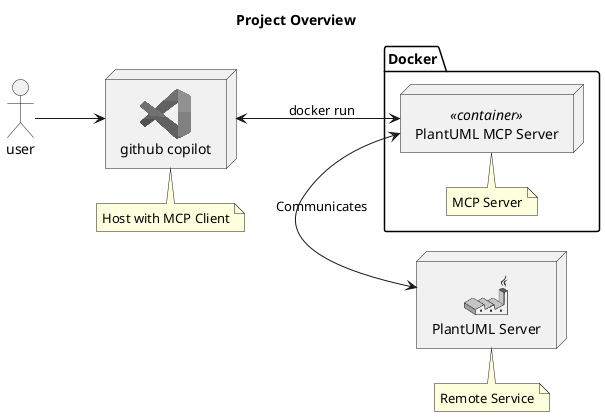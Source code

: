 @startuml
left to right direction
!include <logos/visual-studio-code.puml>
!include <cloudogu/dogus/plantuml.puml>

title "Project Overview"
  node myplantuml as "PlantUML Server" <<$plantuml>> {
  }
  note bottom of myplantuml
    Remote Service
  end note

package "Docker" {
  node plantuml_mcp_server as "PlantUML MCP Server" <<container>> {
  }
  note top of plantuml_mcp_server
    MCP Server
  end note
}
plantuml_mcp_server <-> myplantuml : Communicates
actor user
node vscode as "github copilot" <<$visual-studio-code>>
note bottom of vscode
  Host with MCP Client
end note
user --> vscode
vscode <--> plantuml_mcp_server: docker run

@enduml